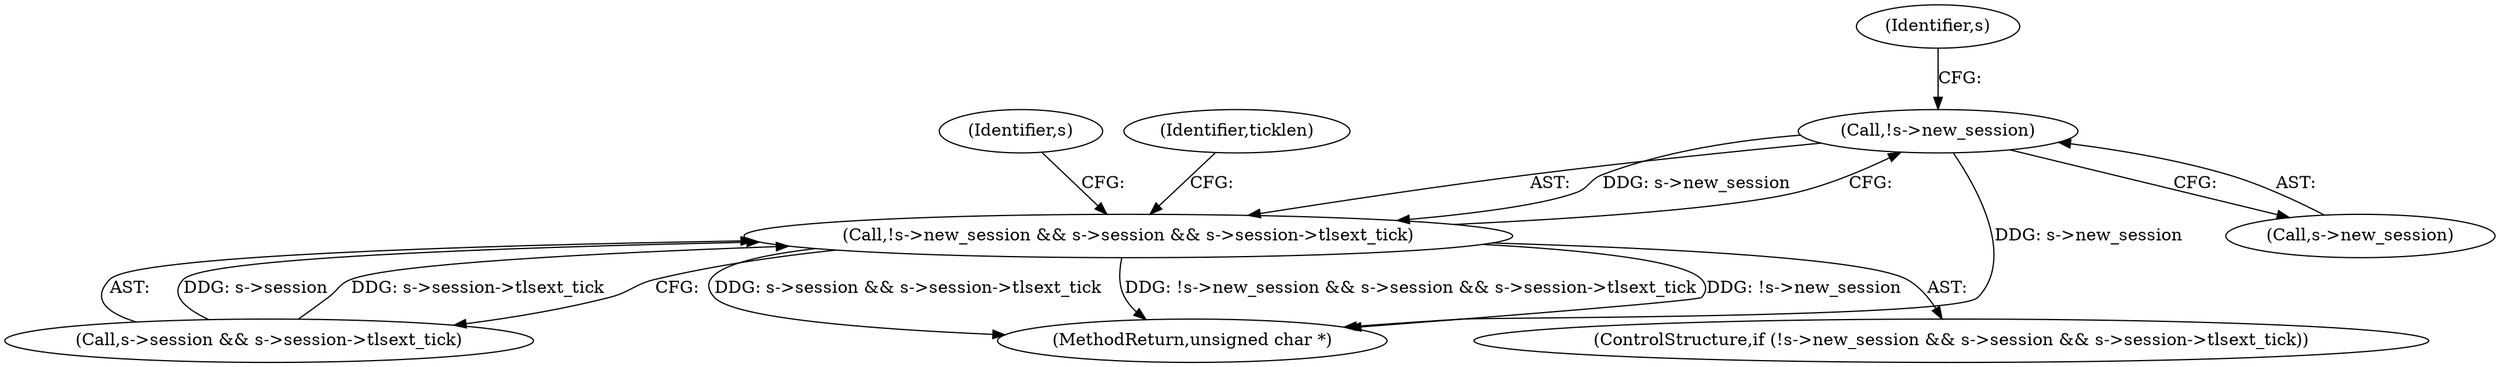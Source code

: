 digraph "0_openssl_2b0532f3984324ebe1236a63d15893792384328d@pointer" {
"1000509" [label="(Call,!s->new_session)"];
"1000508" [label="(Call,!s->new_session && s->session && s->session->tlsext_tick)"];
"1000515" [label="(Identifier,s)"];
"1000508" [label="(Call,!s->new_session && s->session && s->session->tlsext_tick)"];
"1001118" [label="(MethodReturn,unsigned char *)"];
"1000509" [label="(Call,!s->new_session)"];
"1000533" [label="(Identifier,s)"];
"1000523" [label="(Identifier,ticklen)"];
"1000513" [label="(Call,s->session && s->session->tlsext_tick)"];
"1000510" [label="(Call,s->new_session)"];
"1000507" [label="(ControlStructure,if (!s->new_session && s->session && s->session->tlsext_tick))"];
"1000509" -> "1000508"  [label="AST: "];
"1000509" -> "1000510"  [label="CFG: "];
"1000510" -> "1000509"  [label="AST: "];
"1000515" -> "1000509"  [label="CFG: "];
"1000508" -> "1000509"  [label="CFG: "];
"1000509" -> "1001118"  [label="DDG: s->new_session"];
"1000509" -> "1000508"  [label="DDG: s->new_session"];
"1000508" -> "1000507"  [label="AST: "];
"1000508" -> "1000513"  [label="CFG: "];
"1000513" -> "1000508"  [label="AST: "];
"1000523" -> "1000508"  [label="CFG: "];
"1000533" -> "1000508"  [label="CFG: "];
"1000508" -> "1001118"  [label="DDG: !s->new_session"];
"1000508" -> "1001118"  [label="DDG: s->session && s->session->tlsext_tick"];
"1000508" -> "1001118"  [label="DDG: !s->new_session && s->session && s->session->tlsext_tick"];
"1000513" -> "1000508"  [label="DDG: s->session"];
"1000513" -> "1000508"  [label="DDG: s->session->tlsext_tick"];
}
